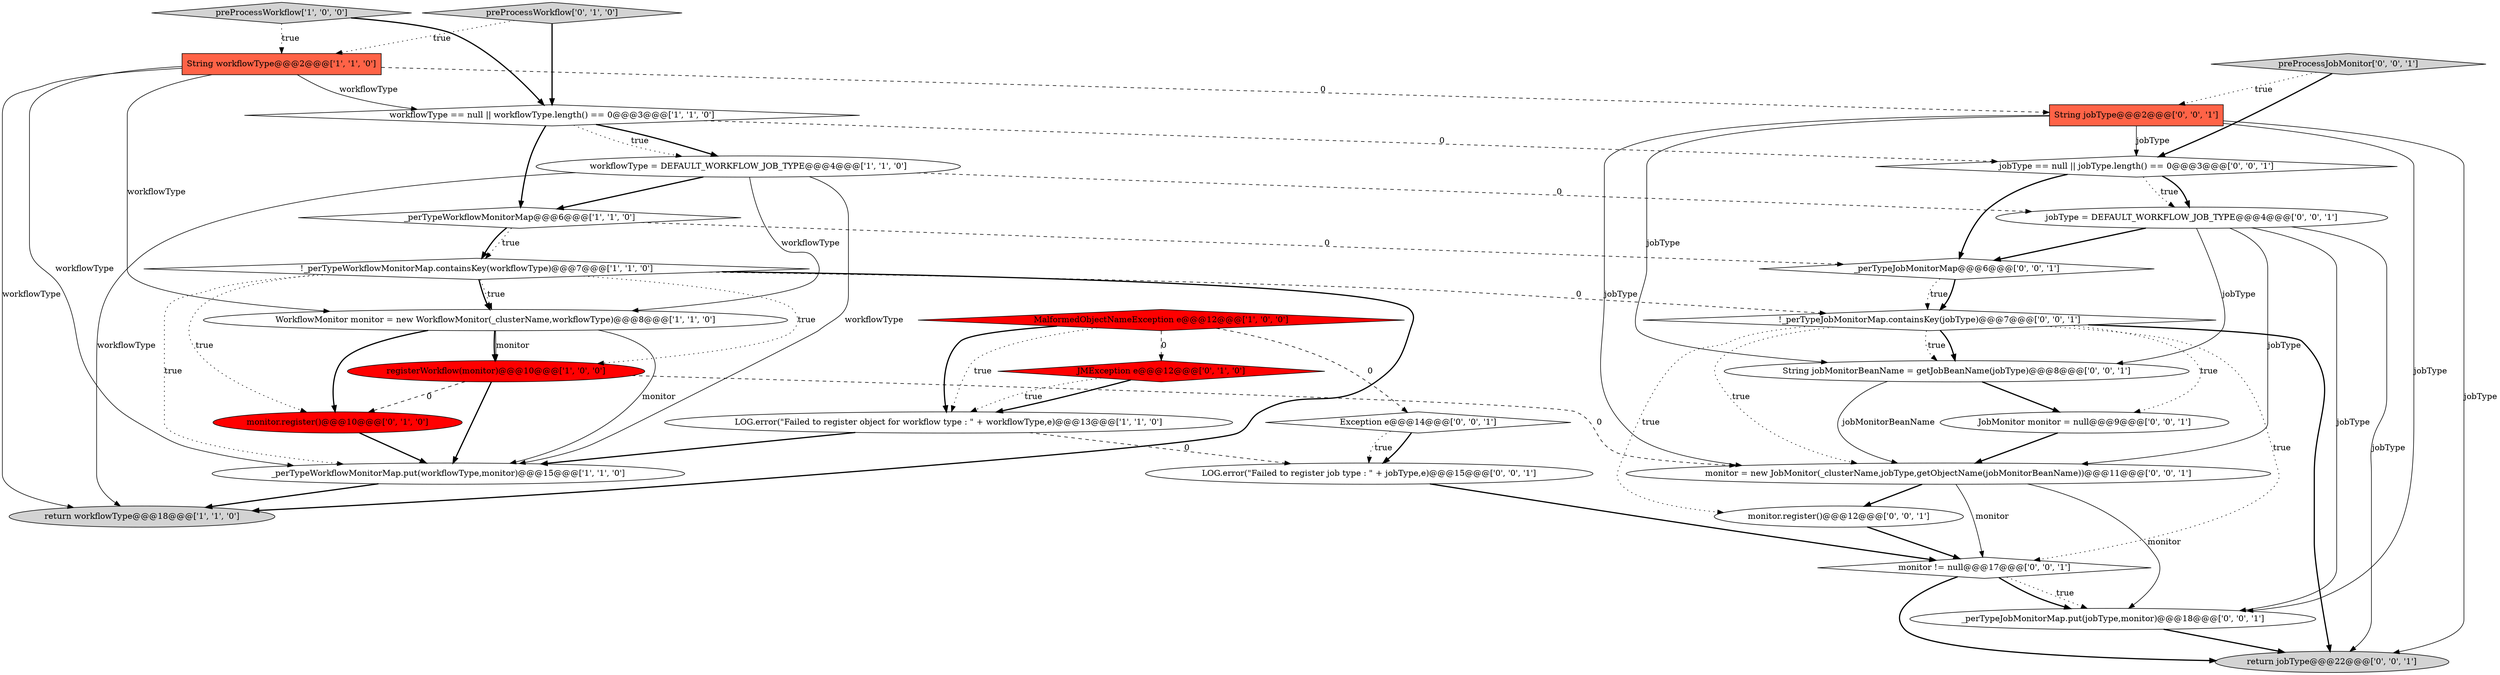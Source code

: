 digraph {
23 [style = filled, label = "return jobType@@@22@@@['0', '0', '1']", fillcolor = lightgray, shape = ellipse image = "AAA0AAABBB3BBB"];
25 [style = filled, label = "jobType = DEFAULT_WORKFLOW_JOB_TYPE@@@4@@@['0', '0', '1']", fillcolor = white, shape = ellipse image = "AAA0AAABBB3BBB"];
17 [style = filled, label = "!_perTypeJobMonitorMap.containsKey(jobType)@@@7@@@['0', '0', '1']", fillcolor = white, shape = diamond image = "AAA0AAABBB3BBB"];
18 [style = filled, label = "Exception e@@@14@@@['0', '0', '1']", fillcolor = white, shape = diamond image = "AAA0AAABBB3BBB"];
5 [style = filled, label = "String workflowType@@@2@@@['1', '1', '0']", fillcolor = tomato, shape = box image = "AAA0AAABBB1BBB"];
28 [style = filled, label = "LOG.error(\"Failed to register job type : \" + jobType,e)@@@15@@@['0', '0', '1']", fillcolor = white, shape = ellipse image = "AAA0AAABBB3BBB"];
19 [style = filled, label = "String jobMonitorBeanName = getJobBeanName(jobType)@@@8@@@['0', '0', '1']", fillcolor = white, shape = ellipse image = "AAA0AAABBB3BBB"];
6 [style = filled, label = "preProcessWorkflow['1', '0', '0']", fillcolor = lightgray, shape = diamond image = "AAA0AAABBB1BBB"];
7 [style = filled, label = "MalformedObjectNameException e@@@12@@@['1', '0', '0']", fillcolor = red, shape = diamond image = "AAA1AAABBB1BBB"];
21 [style = filled, label = "_perTypeJobMonitorMap@@@6@@@['0', '0', '1']", fillcolor = white, shape = diamond image = "AAA0AAABBB3BBB"];
9 [style = filled, label = "_perTypeWorkflowMonitorMap@@@6@@@['1', '1', '0']", fillcolor = white, shape = diamond image = "AAA0AAABBB1BBB"];
29 [style = filled, label = "JobMonitor monitor = null@@@9@@@['0', '0', '1']", fillcolor = white, shape = ellipse image = "AAA0AAABBB3BBB"];
10 [style = filled, label = "workflowType = DEFAULT_WORKFLOW_JOB_TYPE@@@4@@@['1', '1', '0']", fillcolor = white, shape = ellipse image = "AAA0AAABBB1BBB"];
2 [style = filled, label = "!_perTypeWorkflowMonitorMap.containsKey(workflowType)@@@7@@@['1', '1', '0']", fillcolor = white, shape = diamond image = "AAA0AAABBB1BBB"];
13 [style = filled, label = "monitor.register()@@@10@@@['0', '1', '0']", fillcolor = red, shape = ellipse image = "AAA1AAABBB2BBB"];
27 [style = filled, label = "preProcessJobMonitor['0', '0', '1']", fillcolor = lightgray, shape = diamond image = "AAA0AAABBB3BBB"];
22 [style = filled, label = "monitor = new JobMonitor(_clusterName,jobType,getObjectName(jobMonitorBeanName))@@@11@@@['0', '0', '1']", fillcolor = white, shape = ellipse image = "AAA0AAABBB3BBB"];
16 [style = filled, label = "monitor.register()@@@12@@@['0', '0', '1']", fillcolor = white, shape = ellipse image = "AAA0AAABBB3BBB"];
3 [style = filled, label = "LOG.error(\"Failed to register object for workflow type : \" + workflowType,e)@@@13@@@['1', '1', '0']", fillcolor = white, shape = ellipse image = "AAA0AAABBB1BBB"];
20 [style = filled, label = "String jobType@@@2@@@['0', '0', '1']", fillcolor = tomato, shape = box image = "AAA0AAABBB3BBB"];
11 [style = filled, label = "registerWorkflow(monitor)@@@10@@@['1', '0', '0']", fillcolor = red, shape = ellipse image = "AAA1AAABBB1BBB"];
0 [style = filled, label = "WorkflowMonitor monitor = new WorkflowMonitor(_clusterName,workflowType)@@@8@@@['1', '1', '0']", fillcolor = white, shape = ellipse image = "AAA0AAABBB1BBB"];
12 [style = filled, label = "preProcessWorkflow['0', '1', '0']", fillcolor = lightgray, shape = diamond image = "AAA0AAABBB2BBB"];
14 [style = filled, label = "JMException e@@@12@@@['0', '1', '0']", fillcolor = red, shape = diamond image = "AAA1AAABBB2BBB"];
24 [style = filled, label = "jobType == null || jobType.length() == 0@@@3@@@['0', '0', '1']", fillcolor = white, shape = diamond image = "AAA0AAABBB3BBB"];
4 [style = filled, label = "return workflowType@@@18@@@['1', '1', '0']", fillcolor = lightgray, shape = ellipse image = "AAA0AAABBB1BBB"];
15 [style = filled, label = "_perTypeJobMonitorMap.put(jobType,monitor)@@@18@@@['0', '0', '1']", fillcolor = white, shape = ellipse image = "AAA0AAABBB3BBB"];
26 [style = filled, label = "monitor != null@@@17@@@['0', '0', '1']", fillcolor = white, shape = diamond image = "AAA0AAABBB3BBB"];
1 [style = filled, label = "workflowType == null || workflowType.length() == 0@@@3@@@['1', '1', '0']", fillcolor = white, shape = diamond image = "AAA0AAABBB1BBB"];
8 [style = filled, label = "_perTypeWorkflowMonitorMap.put(workflowType,monitor)@@@15@@@['1', '1', '0']", fillcolor = white, shape = ellipse image = "AAA0AAABBB1BBB"];
14->3 [style = bold, label=""];
17->26 [style = dotted, label="true"];
15->23 [style = bold, label=""];
3->28 [style = dashed, label="0"];
2->0 [style = dotted, label="true"];
1->10 [style = dotted, label="true"];
7->18 [style = dashed, label="0"];
0->13 [style = bold, label=""];
25->19 [style = solid, label="jobType"];
25->23 [style = solid, label="jobType"];
20->15 [style = solid, label="jobType"];
24->25 [style = dotted, label="true"];
20->23 [style = solid, label="jobType"];
9->2 [style = bold, label=""];
19->29 [style = bold, label=""];
19->22 [style = solid, label="jobMonitorBeanName"];
22->16 [style = bold, label=""];
7->14 [style = dashed, label="0"];
11->22 [style = dashed, label="0"];
16->26 [style = bold, label=""];
5->4 [style = solid, label="workflowType"];
0->11 [style = bold, label=""];
28->26 [style = bold, label=""];
20->22 [style = solid, label="jobType"];
5->0 [style = solid, label="workflowType"];
21->17 [style = dotted, label="true"];
9->21 [style = dashed, label="0"];
22->15 [style = solid, label="monitor"];
0->8 [style = solid, label="monitor"];
2->4 [style = bold, label=""];
12->1 [style = bold, label=""];
2->17 [style = dashed, label="0"];
17->19 [style = bold, label=""];
17->23 [style = bold, label=""];
7->3 [style = bold, label=""];
1->9 [style = bold, label=""];
18->28 [style = bold, label=""];
10->4 [style = solid, label="workflowType"];
5->20 [style = dashed, label="0"];
2->11 [style = dotted, label="true"];
17->16 [style = dotted, label="true"];
10->0 [style = solid, label="workflowType"];
6->1 [style = bold, label=""];
26->23 [style = bold, label=""];
2->0 [style = bold, label=""];
11->13 [style = dashed, label="0"];
25->22 [style = solid, label="jobType"];
24->21 [style = bold, label=""];
12->5 [style = dotted, label="true"];
7->3 [style = dotted, label="true"];
1->24 [style = dashed, label="0"];
27->20 [style = dotted, label="true"];
18->28 [style = dotted, label="true"];
20->19 [style = solid, label="jobType"];
9->2 [style = dotted, label="true"];
3->8 [style = bold, label=""];
20->24 [style = solid, label="jobType"];
5->8 [style = solid, label="workflowType"];
24->25 [style = bold, label=""];
0->11 [style = solid, label="monitor"];
5->1 [style = solid, label="workflowType"];
25->15 [style = solid, label="jobType"];
14->3 [style = dotted, label="true"];
17->19 [style = dotted, label="true"];
26->15 [style = dotted, label="true"];
26->15 [style = bold, label=""];
17->22 [style = dotted, label="true"];
22->26 [style = solid, label="monitor"];
11->8 [style = bold, label=""];
27->24 [style = bold, label=""];
10->9 [style = bold, label=""];
17->29 [style = dotted, label="true"];
8->4 [style = bold, label=""];
10->8 [style = solid, label="workflowType"];
13->8 [style = bold, label=""];
29->22 [style = bold, label=""];
1->10 [style = bold, label=""];
21->17 [style = bold, label=""];
10->25 [style = dashed, label="0"];
2->13 [style = dotted, label="true"];
2->8 [style = dotted, label="true"];
25->21 [style = bold, label=""];
6->5 [style = dotted, label="true"];
}
